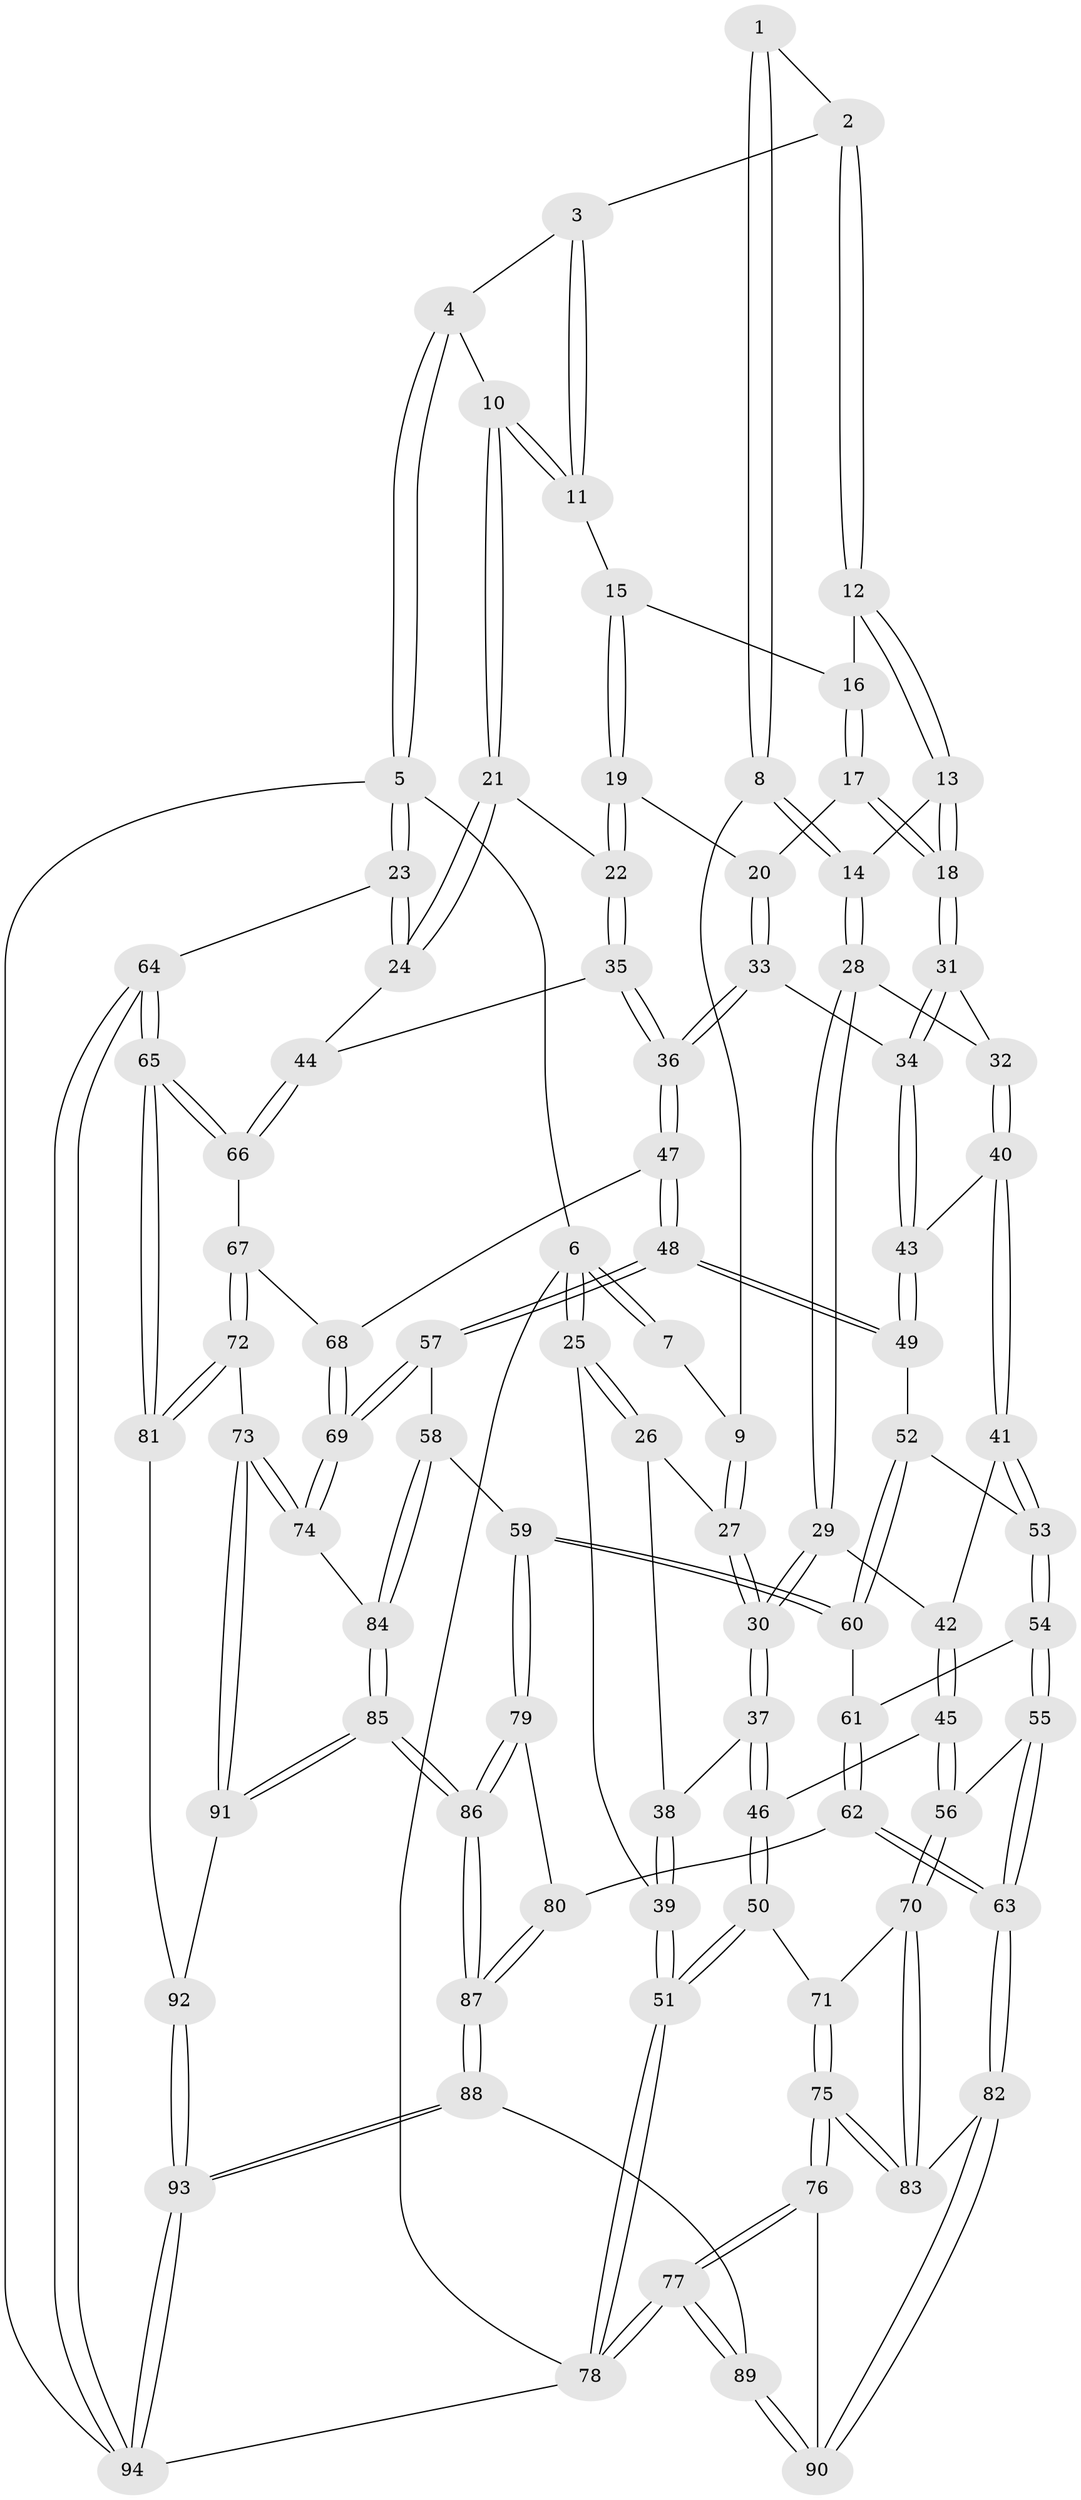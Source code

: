 // coarse degree distribution, {3: 0.09090909090909091, 4: 0.6, 5: 0.21818181818181817, 6: 0.07272727272727272, 7: 0.01818181818181818}
// Generated by graph-tools (version 1.1) at 2025/24/03/03/25 07:24:36]
// undirected, 94 vertices, 232 edges
graph export_dot {
graph [start="1"]
  node [color=gray90,style=filled];
  1 [pos="+0.40761634113158907+0"];
  2 [pos="+0.5740535225592891+0"];
  3 [pos="+0.8076813581966149+0"];
  4 [pos="+1+0"];
  5 [pos="+1+0"];
  6 [pos="+0+0"];
  7 [pos="+0.27913824247352886+0"];
  8 [pos="+0.27071781905001363+0.18763794070644896"];
  9 [pos="+0.19327158903426764+0.18663144005552268"];
  10 [pos="+0.9186299074018465+0.20143332386730392"];
  11 [pos="+0.8737398807273784+0.17759972474136398"];
  12 [pos="+0.5724687607648802+0.017319711341073726"];
  13 [pos="+0.552148915463359+0.052699419753186864"];
  14 [pos="+0.3532346280269302+0.2204489805352067"];
  15 [pos="+0.8026687501167943+0.1919879580305651"];
  16 [pos="+0.6591657695515999+0.12192168333998163"];
  17 [pos="+0.6707810656983969+0.2915086721496084"];
  18 [pos="+0.5434886767667533+0.33497231139735084"];
  19 [pos="+0.7510961270975941+0.30148429071049054"];
  20 [pos="+0.7009998405448534+0.3061765225972282"];
  21 [pos="+1+0.3160655898860555"];
  22 [pos="+0.8455057655298914+0.3959443952510661"];
  23 [pos="+1+0.3422433857517412"];
  24 [pos="+1+0.3413190970735284"];
  25 [pos="+0+0.057355830681736164"];
  26 [pos="+0+0.11533554301055098"];
  27 [pos="+0.15927867948931293+0.19882560138368757"];
  28 [pos="+0.38859572107302703+0.3162083267422749"];
  29 [pos="+0.24385297073785187+0.4291053241814482"];
  30 [pos="+0.1994463003203253+0.43342901712000637"];
  31 [pos="+0.5192667108773654+0.36888763691523785"];
  32 [pos="+0.48502422527011846+0.3745355020372424"];
  33 [pos="+0.6839909729474478+0.4737215170966426"];
  34 [pos="+0.6112720615896219+0.45626026440653195"];
  35 [pos="+0.7582357161677841+0.5183155039467614"];
  36 [pos="+0.7551261227085533+0.5207793127861701"];
  37 [pos="+0.1680969739502199+0.46573018323375903"];
  38 [pos="+0.07851994106103696+0.40308903787842354"];
  39 [pos="+0+0.5114837729466529"];
  40 [pos="+0.42321977116087106+0.5094432257388802"];
  41 [pos="+0.42298594339059753+0.5097029422651898"];
  42 [pos="+0.35040272726098914+0.5005446131762541"];
  43 [pos="+0.5577290507968752+0.5467320250651823"];
  44 [pos="+0.9323361033130297+0.5398563730790378"];
  45 [pos="+0.27132124046013434+0.6252326391769485"];
  46 [pos="+0.13773474693673013+0.5463172527661088"];
  47 [pos="+0.7548568975309449+0.5249335100674073"];
  48 [pos="+0.6005675930473737+0.6436316027070192"];
  49 [pos="+0.5592488231775229+0.5759908050937266"];
  50 [pos="+0.10666158799610023+0.5680760617537118"];
  51 [pos="+0+0.6232838013179813"];
  52 [pos="+0.5058196747838439+0.5902841163261205"];
  53 [pos="+0.4249432709306461+0.5624158446835705"];
  54 [pos="+0.42253124320091173+0.5707223346559377"];
  55 [pos="+0.29965287413551894+0.658890184599351"];
  56 [pos="+0.29889029828489216+0.658665819289758"];
  57 [pos="+0.5938006173448658+0.6696396956498248"];
  58 [pos="+0.563824788238907+0.6965833705867636"];
  59 [pos="+0.515751975371313+0.7017893267538295"];
  60 [pos="+0.5026069316694664+0.6758042124641821"];
  61 [pos="+0.42936898391269906+0.5891303803422344"];
  62 [pos="+0.4080473258997437+0.7277388578908937"];
  63 [pos="+0.37986353616706575+0.7380553528462814"];
  64 [pos="+1+0.7965328897297363"];
  65 [pos="+1+0.7814714572596525"];
  66 [pos="+0.9313723264435659+0.6545341670479846"];
  67 [pos="+0.8670690241107277+0.6460989872477437"];
  68 [pos="+0.7700186465473368+0.5644806172313315"];
  69 [pos="+0.7292128212126862+0.7333304757949088"];
  70 [pos="+0.23227892917256196+0.7371412971843597"];
  71 [pos="+0.1240022714951954+0.6315069496592519"];
  72 [pos="+0.8004600097341823+0.7803619696270849"];
  73 [pos="+0.7676397011846334+0.7778417158858244"];
  74 [pos="+0.7297388224587853+0.734644275939618"];
  75 [pos="+0.14269502887195+0.8299667928911423"];
  76 [pos="+0.1304523811768152+0.8562045592454655"];
  77 [pos="+0+1"];
  78 [pos="+0+1"];
  79 [pos="+0.5137242598665346+0.7032496695733738"];
  80 [pos="+0.4779038755516098+0.7220822368811234"];
  81 [pos="+0.8963175016904024+0.8339997610355144"];
  82 [pos="+0.3607024437349842+0.8201901007215538"];
  83 [pos="+0.22406566407943998+0.7553431546021842"];
  84 [pos="+0.6037598264437504+0.803800836981768"];
  85 [pos="+0.5880023968204633+0.959375340097477"];
  86 [pos="+0.5598060628129066+1"];
  87 [pos="+0.5105502274521786+1"];
  88 [pos="+0.5068650897525465+1"];
  89 [pos="+0.4929706467795844+1"];
  90 [pos="+0.36114514674095954+0.8320291417843583"];
  91 [pos="+0.716302478395698+0.8589448446569133"];
  92 [pos="+0.843096585233069+0.9396167019837722"];
  93 [pos="+0.7914625549570606+1"];
  94 [pos="+1+1"];
  1 -- 2;
  1 -- 8;
  1 -- 8;
  2 -- 3;
  2 -- 12;
  2 -- 12;
  3 -- 4;
  3 -- 11;
  3 -- 11;
  4 -- 5;
  4 -- 5;
  4 -- 10;
  5 -- 6;
  5 -- 23;
  5 -- 23;
  5 -- 94;
  6 -- 7;
  6 -- 7;
  6 -- 25;
  6 -- 25;
  6 -- 78;
  7 -- 9;
  8 -- 9;
  8 -- 14;
  8 -- 14;
  9 -- 27;
  9 -- 27;
  10 -- 11;
  10 -- 11;
  10 -- 21;
  10 -- 21;
  11 -- 15;
  12 -- 13;
  12 -- 13;
  12 -- 16;
  13 -- 14;
  13 -- 18;
  13 -- 18;
  14 -- 28;
  14 -- 28;
  15 -- 16;
  15 -- 19;
  15 -- 19;
  16 -- 17;
  16 -- 17;
  17 -- 18;
  17 -- 18;
  17 -- 20;
  18 -- 31;
  18 -- 31;
  19 -- 20;
  19 -- 22;
  19 -- 22;
  20 -- 33;
  20 -- 33;
  21 -- 22;
  21 -- 24;
  21 -- 24;
  22 -- 35;
  22 -- 35;
  23 -- 24;
  23 -- 24;
  23 -- 64;
  24 -- 44;
  25 -- 26;
  25 -- 26;
  25 -- 39;
  26 -- 27;
  26 -- 38;
  27 -- 30;
  27 -- 30;
  28 -- 29;
  28 -- 29;
  28 -- 32;
  29 -- 30;
  29 -- 30;
  29 -- 42;
  30 -- 37;
  30 -- 37;
  31 -- 32;
  31 -- 34;
  31 -- 34;
  32 -- 40;
  32 -- 40;
  33 -- 34;
  33 -- 36;
  33 -- 36;
  34 -- 43;
  34 -- 43;
  35 -- 36;
  35 -- 36;
  35 -- 44;
  36 -- 47;
  36 -- 47;
  37 -- 38;
  37 -- 46;
  37 -- 46;
  38 -- 39;
  38 -- 39;
  39 -- 51;
  39 -- 51;
  40 -- 41;
  40 -- 41;
  40 -- 43;
  41 -- 42;
  41 -- 53;
  41 -- 53;
  42 -- 45;
  42 -- 45;
  43 -- 49;
  43 -- 49;
  44 -- 66;
  44 -- 66;
  45 -- 46;
  45 -- 56;
  45 -- 56;
  46 -- 50;
  46 -- 50;
  47 -- 48;
  47 -- 48;
  47 -- 68;
  48 -- 49;
  48 -- 49;
  48 -- 57;
  48 -- 57;
  49 -- 52;
  50 -- 51;
  50 -- 51;
  50 -- 71;
  51 -- 78;
  51 -- 78;
  52 -- 53;
  52 -- 60;
  52 -- 60;
  53 -- 54;
  53 -- 54;
  54 -- 55;
  54 -- 55;
  54 -- 61;
  55 -- 56;
  55 -- 63;
  55 -- 63;
  56 -- 70;
  56 -- 70;
  57 -- 58;
  57 -- 69;
  57 -- 69;
  58 -- 59;
  58 -- 84;
  58 -- 84;
  59 -- 60;
  59 -- 60;
  59 -- 79;
  59 -- 79;
  60 -- 61;
  61 -- 62;
  61 -- 62;
  62 -- 63;
  62 -- 63;
  62 -- 80;
  63 -- 82;
  63 -- 82;
  64 -- 65;
  64 -- 65;
  64 -- 94;
  64 -- 94;
  65 -- 66;
  65 -- 66;
  65 -- 81;
  65 -- 81;
  66 -- 67;
  67 -- 68;
  67 -- 72;
  67 -- 72;
  68 -- 69;
  68 -- 69;
  69 -- 74;
  69 -- 74;
  70 -- 71;
  70 -- 83;
  70 -- 83;
  71 -- 75;
  71 -- 75;
  72 -- 73;
  72 -- 81;
  72 -- 81;
  73 -- 74;
  73 -- 74;
  73 -- 91;
  73 -- 91;
  74 -- 84;
  75 -- 76;
  75 -- 76;
  75 -- 83;
  75 -- 83;
  76 -- 77;
  76 -- 77;
  76 -- 90;
  77 -- 78;
  77 -- 78;
  77 -- 89;
  77 -- 89;
  78 -- 94;
  79 -- 80;
  79 -- 86;
  79 -- 86;
  80 -- 87;
  80 -- 87;
  81 -- 92;
  82 -- 83;
  82 -- 90;
  82 -- 90;
  84 -- 85;
  84 -- 85;
  85 -- 86;
  85 -- 86;
  85 -- 91;
  85 -- 91;
  86 -- 87;
  86 -- 87;
  87 -- 88;
  87 -- 88;
  88 -- 89;
  88 -- 93;
  88 -- 93;
  89 -- 90;
  89 -- 90;
  91 -- 92;
  92 -- 93;
  92 -- 93;
  93 -- 94;
  93 -- 94;
}
